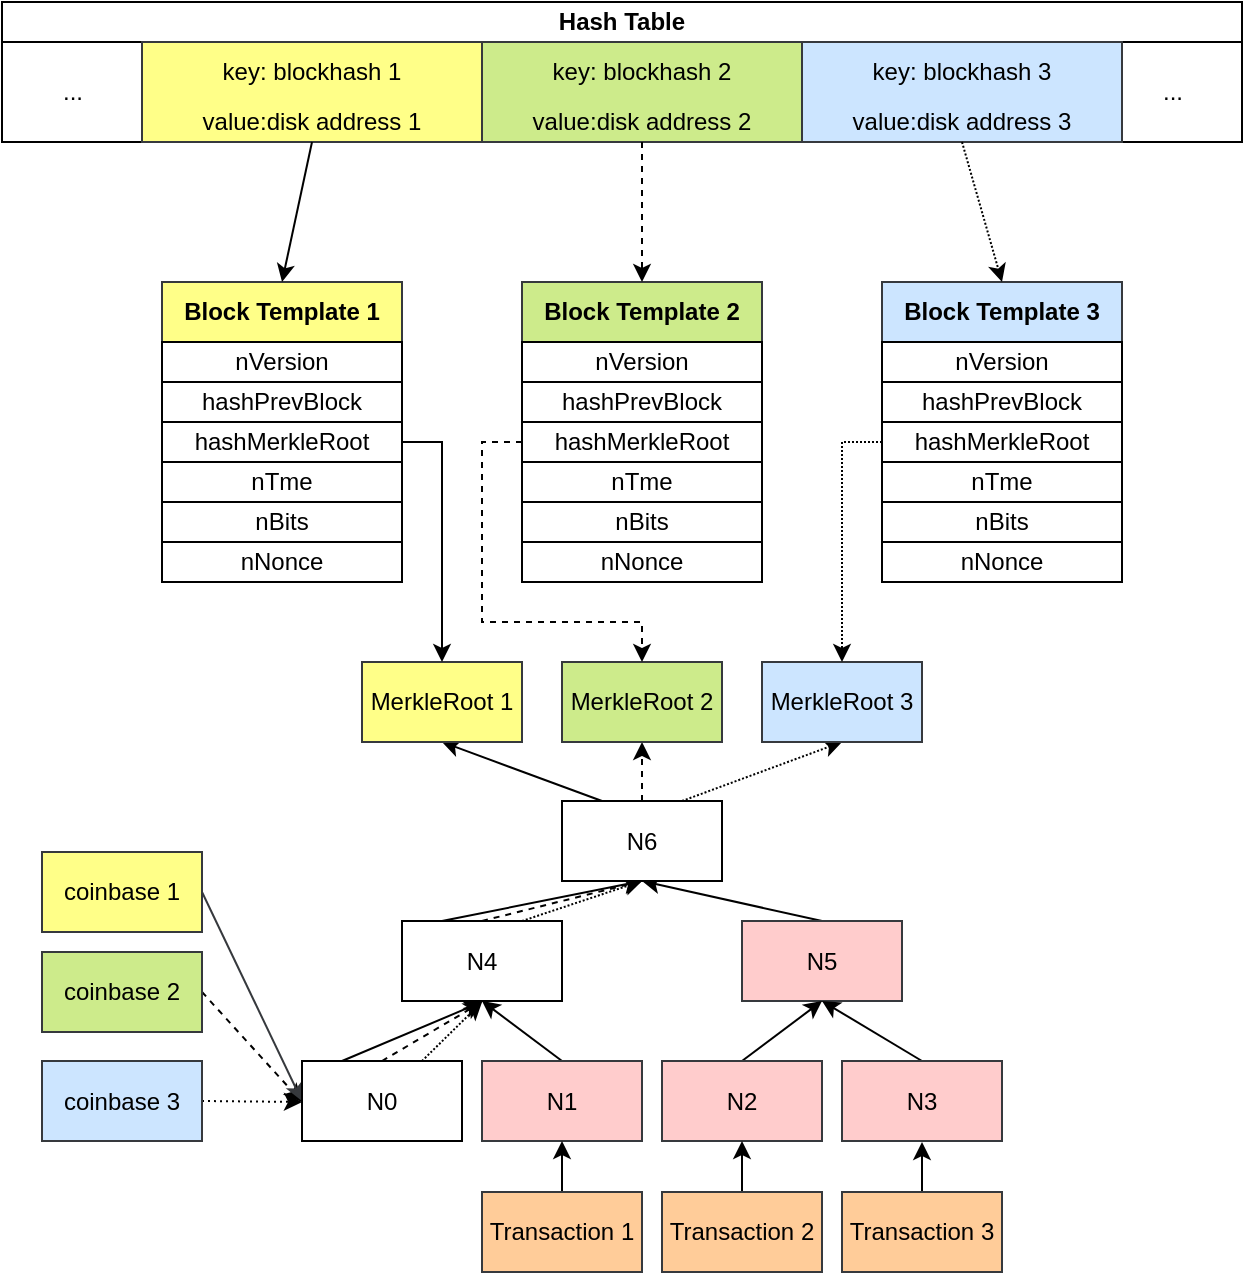 <mxfile version="21.6.9" type="github">
  <diagram name="第 1 页" id="zXcJVCyWCi9XS64Yp-L6">
    <mxGraphModel dx="1050" dy="594" grid="1" gridSize="10" guides="1" tooltips="1" connect="1" arrows="1" fold="1" page="1" pageScale="1" pageWidth="827" pageHeight="1169" math="0" shadow="0">
      <root>
        <mxCell id="0" />
        <mxCell id="1" parent="0" />
        <mxCell id="F0sHdKxu4SbobxZtZrkB-1" value="&lt;b&gt;Hash Table&lt;/b&gt;" style="whiteSpace=wrap;html=1;" vertex="1" parent="1">
          <mxGeometry x="200" y="80" width="620" height="20" as="geometry" />
        </mxCell>
        <mxCell id="F0sHdKxu4SbobxZtZrkB-16" style="edgeStyle=none;rounded=0;orthogonalLoop=1;jettySize=auto;html=1;exitX=0.5;exitY=0;exitDx=0;exitDy=0;" edge="1" parent="1" source="F0sHdKxu4SbobxZtZrkB-3">
          <mxGeometry relative="1" as="geometry">
            <mxPoint x="440" y="579.5" as="targetPoint" />
          </mxGeometry>
        </mxCell>
        <mxCell id="F0sHdKxu4SbobxZtZrkB-3" value="N1" style="whiteSpace=wrap;html=1;fillColor=#ffcccc;strokeColor=#36393d;" vertex="1" parent="1">
          <mxGeometry x="440" y="609.5" width="80" height="40" as="geometry" />
        </mxCell>
        <mxCell id="F0sHdKxu4SbobxZtZrkB-21" style="edgeStyle=none;rounded=0;orthogonalLoop=1;jettySize=auto;html=1;exitX=0.5;exitY=0;exitDx=0;exitDy=0;" edge="1" parent="1" source="F0sHdKxu4SbobxZtZrkB-6">
          <mxGeometry relative="1" as="geometry">
            <mxPoint x="520" y="519.5" as="targetPoint" />
          </mxGeometry>
        </mxCell>
        <mxCell id="F0sHdKxu4SbobxZtZrkB-6" value="N5" style="whiteSpace=wrap;html=1;fillColor=#ffcccc;strokeColor=#36393d;" vertex="1" parent="1">
          <mxGeometry x="570" y="539.5" width="80" height="40" as="geometry" />
        </mxCell>
        <mxCell id="F0sHdKxu4SbobxZtZrkB-29" style="edgeStyle=none;rounded=0;orthogonalLoop=1;jettySize=auto;html=1;exitX=1;exitY=0.5;exitDx=0;exitDy=0;dashed=1;" edge="1" parent="1" source="F0sHdKxu4SbobxZtZrkB-8">
          <mxGeometry relative="1" as="geometry">
            <mxPoint x="350" y="630" as="targetPoint" />
          </mxGeometry>
        </mxCell>
        <mxCell id="F0sHdKxu4SbobxZtZrkB-8" value="coinbase 2" style="whiteSpace=wrap;html=1;fillColor=#cdeb8b;strokeColor=#36393d;" vertex="1" parent="1">
          <mxGeometry x="220" y="555" width="80" height="40" as="geometry" />
        </mxCell>
        <mxCell id="F0sHdKxu4SbobxZtZrkB-12" style="edgeStyle=none;rounded=0;orthogonalLoop=1;jettySize=auto;html=1;exitX=0.5;exitY=0;exitDx=0;exitDy=0;entryX=0.5;entryY=1;entryDx=0;entryDy=0;" edge="1" parent="1" source="F0sHdKxu4SbobxZtZrkB-9" target="F0sHdKxu4SbobxZtZrkB-6">
          <mxGeometry relative="1" as="geometry" />
        </mxCell>
        <mxCell id="F0sHdKxu4SbobxZtZrkB-9" value="N2" style="whiteSpace=wrap;html=1;fillColor=#ffcccc;strokeColor=#36393d;" vertex="1" parent="1">
          <mxGeometry x="530" y="609.5" width="80" height="40" as="geometry" />
        </mxCell>
        <mxCell id="F0sHdKxu4SbobxZtZrkB-13" style="edgeStyle=none;rounded=0;orthogonalLoop=1;jettySize=auto;html=1;exitX=0.5;exitY=0;exitDx=0;exitDy=0;" edge="1" parent="1" source="F0sHdKxu4SbobxZtZrkB-10">
          <mxGeometry relative="1" as="geometry">
            <mxPoint x="610" y="579.5" as="targetPoint" />
          </mxGeometry>
        </mxCell>
        <mxCell id="F0sHdKxu4SbobxZtZrkB-10" value="N3" style="whiteSpace=wrap;html=1;fillColor=#ffcccc;strokeColor=#36393d;" vertex="1" parent="1">
          <mxGeometry x="620" y="609.5" width="80" height="40" as="geometry" />
        </mxCell>
        <mxCell id="F0sHdKxu4SbobxZtZrkB-20" style="edgeStyle=none;rounded=0;orthogonalLoop=1;jettySize=auto;html=1;exitX=0.5;exitY=0;exitDx=0;exitDy=0;entryX=0.5;entryY=1;entryDx=0;entryDy=0;dashed=1;" edge="1" parent="1" source="F0sHdKxu4SbobxZtZrkB-14" target="F0sHdKxu4SbobxZtZrkB-17">
          <mxGeometry relative="1" as="geometry" />
        </mxCell>
        <mxCell id="F0sHdKxu4SbobxZtZrkB-37" style="edgeStyle=none;rounded=0;orthogonalLoop=1;jettySize=auto;html=1;exitX=0.25;exitY=0;exitDx=0;exitDy=0;entryX=0.5;entryY=1;entryDx=0;entryDy=0;" edge="1" parent="1" source="F0sHdKxu4SbobxZtZrkB-14" target="F0sHdKxu4SbobxZtZrkB-17">
          <mxGeometry relative="1" as="geometry" />
        </mxCell>
        <mxCell id="F0sHdKxu4SbobxZtZrkB-38" style="edgeStyle=none;rounded=0;orthogonalLoop=1;jettySize=auto;html=1;exitX=0.75;exitY=0;exitDx=0;exitDy=0;entryX=0.5;entryY=1;entryDx=0;entryDy=0;dashed=1;dashPattern=1 1;" edge="1" parent="1" source="F0sHdKxu4SbobxZtZrkB-14" target="F0sHdKxu4SbobxZtZrkB-17">
          <mxGeometry relative="1" as="geometry" />
        </mxCell>
        <mxCell id="F0sHdKxu4SbobxZtZrkB-14" value="N4" style="whiteSpace=wrap;html=1;" vertex="1" parent="1">
          <mxGeometry x="400" y="539.5" width="80" height="40" as="geometry" />
        </mxCell>
        <mxCell id="F0sHdKxu4SbobxZtZrkB-44" style="edgeStyle=none;rounded=0;orthogonalLoop=1;jettySize=auto;html=1;exitX=0.25;exitY=0;exitDx=0;exitDy=0;entryX=0.5;entryY=1;entryDx=0;entryDy=0;" edge="1" parent="1" source="F0sHdKxu4SbobxZtZrkB-17" target="F0sHdKxu4SbobxZtZrkB-41">
          <mxGeometry relative="1" as="geometry" />
        </mxCell>
        <mxCell id="F0sHdKxu4SbobxZtZrkB-45" style="edgeStyle=none;rounded=0;orthogonalLoop=1;jettySize=auto;html=1;exitX=0.5;exitY=0;exitDx=0;exitDy=0;entryX=0.5;entryY=1;entryDx=0;entryDy=0;dashed=1;" edge="1" parent="1" source="F0sHdKxu4SbobxZtZrkB-17" target="F0sHdKxu4SbobxZtZrkB-42">
          <mxGeometry relative="1" as="geometry" />
        </mxCell>
        <mxCell id="F0sHdKxu4SbobxZtZrkB-46" style="edgeStyle=none;rounded=0;orthogonalLoop=1;jettySize=auto;html=1;exitX=0.75;exitY=0;exitDx=0;exitDy=0;entryX=0.5;entryY=1;entryDx=0;entryDy=0;dashed=1;dashPattern=1 1;" edge="1" parent="1" source="F0sHdKxu4SbobxZtZrkB-17" target="F0sHdKxu4SbobxZtZrkB-43">
          <mxGeometry relative="1" as="geometry" />
        </mxCell>
        <mxCell id="F0sHdKxu4SbobxZtZrkB-17" value="N6" style="whiteSpace=wrap;html=1;" vertex="1" parent="1">
          <mxGeometry x="480" y="479.5" width="80" height="40" as="geometry" />
        </mxCell>
        <mxCell id="F0sHdKxu4SbobxZtZrkB-28" style="edgeStyle=none;rounded=0;orthogonalLoop=1;jettySize=auto;html=1;exitX=1;exitY=0.5;exitDx=0;exitDy=0;entryX=0;entryY=0.5;entryDx=0;entryDy=0;fillColor=#ffff88;strokeColor=#36393d;" edge="1" parent="1" source="F0sHdKxu4SbobxZtZrkB-22" target="F0sHdKxu4SbobxZtZrkB-27">
          <mxGeometry relative="1" as="geometry" />
        </mxCell>
        <mxCell id="F0sHdKxu4SbobxZtZrkB-22" value="coinbase 1" style="whiteSpace=wrap;html=1;fillColor=#ffff88;strokeColor=#36393d;" vertex="1" parent="1">
          <mxGeometry x="220" y="505" width="80" height="40" as="geometry" />
        </mxCell>
        <mxCell id="F0sHdKxu4SbobxZtZrkB-30" style="edgeStyle=none;rounded=0;orthogonalLoop=1;jettySize=auto;html=1;exitX=1;exitY=0.5;exitDx=0;exitDy=0;dashed=1;dashPattern=1 2;" edge="1" parent="1" source="F0sHdKxu4SbobxZtZrkB-23">
          <mxGeometry relative="1" as="geometry">
            <mxPoint x="350" y="630" as="targetPoint" />
          </mxGeometry>
        </mxCell>
        <mxCell id="F0sHdKxu4SbobxZtZrkB-23" value="coinbase 3" style="whiteSpace=wrap;html=1;fillColor=#cce5ff;strokeColor=#36393d;" vertex="1" parent="1">
          <mxGeometry x="220" y="609.5" width="80" height="40" as="geometry" />
        </mxCell>
        <mxCell id="F0sHdKxu4SbobxZtZrkB-34" style="edgeStyle=none;rounded=0;orthogonalLoop=1;jettySize=auto;html=1;exitX=0.25;exitY=0;exitDx=0;exitDy=0;" edge="1" parent="1" source="F0sHdKxu4SbobxZtZrkB-27">
          <mxGeometry relative="1" as="geometry">
            <mxPoint x="440" y="580" as="targetPoint" />
          </mxGeometry>
        </mxCell>
        <mxCell id="F0sHdKxu4SbobxZtZrkB-35" style="edgeStyle=none;rounded=0;orthogonalLoop=1;jettySize=auto;html=1;exitX=0.5;exitY=0;exitDx=0;exitDy=0;dashed=1;" edge="1" parent="1" source="F0sHdKxu4SbobxZtZrkB-27">
          <mxGeometry relative="1" as="geometry">
            <mxPoint x="440" y="580" as="targetPoint" />
          </mxGeometry>
        </mxCell>
        <mxCell id="F0sHdKxu4SbobxZtZrkB-36" style="edgeStyle=none;rounded=0;orthogonalLoop=1;jettySize=auto;html=1;exitX=0.75;exitY=0;exitDx=0;exitDy=0;dashed=1;dashPattern=1 1;" edge="1" parent="1" source="F0sHdKxu4SbobxZtZrkB-27">
          <mxGeometry relative="1" as="geometry">
            <mxPoint x="440" y="580" as="targetPoint" />
          </mxGeometry>
        </mxCell>
        <mxCell id="F0sHdKxu4SbobxZtZrkB-27" value="N0" style="whiteSpace=wrap;html=1;" vertex="1" parent="1">
          <mxGeometry x="350" y="609.5" width="80" height="40" as="geometry" />
        </mxCell>
        <mxCell id="F0sHdKxu4SbobxZtZrkB-41" value="MerkleRoot 1" style="whiteSpace=wrap;html=1;fillColor=#ffff88;strokeColor=#36393d;" vertex="1" parent="1">
          <mxGeometry x="380" y="410" width="80" height="40" as="geometry" />
        </mxCell>
        <mxCell id="F0sHdKxu4SbobxZtZrkB-42" value="MerkleRoot 2" style="whiteSpace=wrap;html=1;fillColor=#cdeb8b;strokeColor=#36393d;" vertex="1" parent="1">
          <mxGeometry x="480" y="410" width="80" height="40" as="geometry" />
        </mxCell>
        <mxCell id="F0sHdKxu4SbobxZtZrkB-43" value="MerkleRoot 3" style="whiteSpace=wrap;html=1;fillColor=#cce5ff;strokeColor=#36393d;" vertex="1" parent="1">
          <mxGeometry x="580" y="410" width="80" height="40" as="geometry" />
        </mxCell>
        <mxCell id="F0sHdKxu4SbobxZtZrkB-52" style="edgeStyle=none;rounded=0;orthogonalLoop=1;jettySize=auto;html=1;exitX=0.5;exitY=0;exitDx=0;exitDy=0;entryX=0.5;entryY=1;entryDx=0;entryDy=0;" edge="1" parent="1" source="F0sHdKxu4SbobxZtZrkB-48" target="F0sHdKxu4SbobxZtZrkB-9">
          <mxGeometry relative="1" as="geometry" />
        </mxCell>
        <mxCell id="F0sHdKxu4SbobxZtZrkB-48" value="Transaction 2" style="whiteSpace=wrap;html=1;fillColor=#ffcc99;strokeColor=#36393d;" vertex="1" parent="1">
          <mxGeometry x="530" y="675" width="80" height="40" as="geometry" />
        </mxCell>
        <mxCell id="F0sHdKxu4SbobxZtZrkB-53" style="edgeStyle=none;rounded=0;orthogonalLoop=1;jettySize=auto;html=1;exitX=0.5;exitY=0;exitDx=0;exitDy=0;" edge="1" parent="1" source="F0sHdKxu4SbobxZtZrkB-49">
          <mxGeometry relative="1" as="geometry">
            <mxPoint x="660" y="650" as="targetPoint" />
          </mxGeometry>
        </mxCell>
        <mxCell id="F0sHdKxu4SbobxZtZrkB-49" value="Transaction 3" style="whiteSpace=wrap;html=1;fillColor=#ffcc99;strokeColor=#36393d;" vertex="1" parent="1">
          <mxGeometry x="620" y="675" width="80" height="40" as="geometry" />
        </mxCell>
        <mxCell id="F0sHdKxu4SbobxZtZrkB-51" style="edgeStyle=none;rounded=0;orthogonalLoop=1;jettySize=auto;html=1;exitX=0.5;exitY=0;exitDx=0;exitDy=0;entryX=0.5;entryY=1;entryDx=0;entryDy=0;" edge="1" parent="1" source="F0sHdKxu4SbobxZtZrkB-50" target="F0sHdKxu4SbobxZtZrkB-3">
          <mxGeometry relative="1" as="geometry" />
        </mxCell>
        <mxCell id="F0sHdKxu4SbobxZtZrkB-50" value="Transaction 1" style="whiteSpace=wrap;html=1;fillColor=#ffcc99;strokeColor=#36393d;" vertex="1" parent="1">
          <mxGeometry x="440" y="675" width="80" height="40" as="geometry" />
        </mxCell>
        <mxCell id="F0sHdKxu4SbobxZtZrkB-55" value="&lt;b&gt;Block Template 1&lt;/b&gt;" style="whiteSpace=wrap;html=1;fillColor=#ffff88;strokeColor=#36393d;" vertex="1" parent="1">
          <mxGeometry x="280" y="220" width="120" height="30" as="geometry" />
        </mxCell>
        <mxCell id="F0sHdKxu4SbobxZtZrkB-57" value="" style="whiteSpace=wrap;html=1;" vertex="1" parent="1">
          <mxGeometry x="280" y="250" width="120" height="120" as="geometry" />
        </mxCell>
        <mxCell id="F0sHdKxu4SbobxZtZrkB-58" value="nVersion" style="whiteSpace=wrap;html=1;" vertex="1" parent="1">
          <mxGeometry x="280" y="250" width="120" height="20" as="geometry" />
        </mxCell>
        <mxCell id="F0sHdKxu4SbobxZtZrkB-59" value="hashPrevBlock" style="whiteSpace=wrap;html=1;" vertex="1" parent="1">
          <mxGeometry x="280" y="270" width="120" height="20" as="geometry" />
        </mxCell>
        <mxCell id="F0sHdKxu4SbobxZtZrkB-60" value="nTme" style="whiteSpace=wrap;html=1;" vertex="1" parent="1">
          <mxGeometry x="280" y="310" width="120" height="20" as="geometry" />
        </mxCell>
        <mxCell id="F0sHdKxu4SbobxZtZrkB-61" value="nBits" style="whiteSpace=wrap;html=1;" vertex="1" parent="1">
          <mxGeometry x="280" y="330" width="120" height="20" as="geometry" />
        </mxCell>
        <mxCell id="F0sHdKxu4SbobxZtZrkB-81" style="edgeStyle=orthogonalEdgeStyle;rounded=0;orthogonalLoop=1;jettySize=auto;html=1;exitX=1;exitY=0.5;exitDx=0;exitDy=0;entryX=0.5;entryY=0;entryDx=0;entryDy=0;" edge="1" parent="1" source="F0sHdKxu4SbobxZtZrkB-63" target="F0sHdKxu4SbobxZtZrkB-41">
          <mxGeometry relative="1" as="geometry" />
        </mxCell>
        <mxCell id="F0sHdKxu4SbobxZtZrkB-62" value="nNonce" style="whiteSpace=wrap;html=1;" vertex="1" parent="1">
          <mxGeometry x="280" y="350" width="120" height="20" as="geometry" />
        </mxCell>
        <mxCell id="F0sHdKxu4SbobxZtZrkB-63" value="hashMerkleRoot" style="whiteSpace=wrap;html=1;" vertex="1" parent="1">
          <mxGeometry x="280" y="290" width="120" height="20" as="geometry" />
        </mxCell>
        <mxCell id="F0sHdKxu4SbobxZtZrkB-65" value="&lt;b&gt;Block Template 2&lt;/b&gt;" style="whiteSpace=wrap;html=1;fillColor=#cdeb8b;strokeColor=#36393d;" vertex="1" parent="1">
          <mxGeometry x="460" y="220" width="120" height="30" as="geometry" />
        </mxCell>
        <mxCell id="F0sHdKxu4SbobxZtZrkB-66" value="" style="whiteSpace=wrap;html=1;" vertex="1" parent="1">
          <mxGeometry x="460" y="250" width="120" height="120" as="geometry" />
        </mxCell>
        <mxCell id="F0sHdKxu4SbobxZtZrkB-67" value="nVersion" style="whiteSpace=wrap;html=1;" vertex="1" parent="1">
          <mxGeometry x="460" y="250" width="120" height="20" as="geometry" />
        </mxCell>
        <mxCell id="F0sHdKxu4SbobxZtZrkB-68" value="hashPrevBlock" style="whiteSpace=wrap;html=1;" vertex="1" parent="1">
          <mxGeometry x="460" y="270" width="120" height="20" as="geometry" />
        </mxCell>
        <mxCell id="F0sHdKxu4SbobxZtZrkB-69" value="nTme" style="whiteSpace=wrap;html=1;" vertex="1" parent="1">
          <mxGeometry x="460" y="310" width="120" height="20" as="geometry" />
        </mxCell>
        <mxCell id="F0sHdKxu4SbobxZtZrkB-70" value="nBits" style="whiteSpace=wrap;html=1;" vertex="1" parent="1">
          <mxGeometry x="460" y="330" width="120" height="20" as="geometry" />
        </mxCell>
        <mxCell id="F0sHdKxu4SbobxZtZrkB-82" style="edgeStyle=orthogonalEdgeStyle;rounded=0;orthogonalLoop=1;jettySize=auto;html=1;exitX=0;exitY=0.5;exitDx=0;exitDy=0;entryX=0.5;entryY=0;entryDx=0;entryDy=0;dashed=1;" edge="1" parent="1" source="F0sHdKxu4SbobxZtZrkB-72" target="F0sHdKxu4SbobxZtZrkB-42">
          <mxGeometry relative="1" as="geometry">
            <Array as="points">
              <mxPoint x="440" y="300" />
              <mxPoint x="440" y="390" />
              <mxPoint x="520" y="390" />
            </Array>
          </mxGeometry>
        </mxCell>
        <mxCell id="F0sHdKxu4SbobxZtZrkB-71" value="nNonce" style="whiteSpace=wrap;html=1;" vertex="1" parent="1">
          <mxGeometry x="460" y="350" width="120" height="20" as="geometry" />
        </mxCell>
        <mxCell id="F0sHdKxu4SbobxZtZrkB-72" value="hashMerkleRoot" style="whiteSpace=wrap;html=1;" vertex="1" parent="1">
          <mxGeometry x="460" y="290" width="120" height="20" as="geometry" />
        </mxCell>
        <mxCell id="F0sHdKxu4SbobxZtZrkB-73" value="&lt;b&gt;Block Template 3&lt;/b&gt;" style="whiteSpace=wrap;html=1;fillColor=#cce5ff;strokeColor=#36393d;" vertex="1" parent="1">
          <mxGeometry x="640" y="220" width="120" height="30" as="geometry" />
        </mxCell>
        <mxCell id="F0sHdKxu4SbobxZtZrkB-74" value="" style="whiteSpace=wrap;html=1;" vertex="1" parent="1">
          <mxGeometry x="640" y="250" width="120" height="120" as="geometry" />
        </mxCell>
        <mxCell id="F0sHdKxu4SbobxZtZrkB-75" value="nVersion" style="whiteSpace=wrap;html=1;" vertex="1" parent="1">
          <mxGeometry x="640" y="250" width="120" height="20" as="geometry" />
        </mxCell>
        <mxCell id="F0sHdKxu4SbobxZtZrkB-76" value="hashPrevBlock" style="whiteSpace=wrap;html=1;" vertex="1" parent="1">
          <mxGeometry x="640" y="270" width="120" height="20" as="geometry" />
        </mxCell>
        <mxCell id="F0sHdKxu4SbobxZtZrkB-77" value="nTme" style="whiteSpace=wrap;html=1;" vertex="1" parent="1">
          <mxGeometry x="640" y="310" width="120" height="20" as="geometry" />
        </mxCell>
        <mxCell id="F0sHdKxu4SbobxZtZrkB-78" value="nBits" style="whiteSpace=wrap;html=1;" vertex="1" parent="1">
          <mxGeometry x="640" y="330" width="120" height="20" as="geometry" />
        </mxCell>
        <mxCell id="F0sHdKxu4SbobxZtZrkB-83" style="edgeStyle=orthogonalEdgeStyle;rounded=0;orthogonalLoop=1;jettySize=auto;html=1;exitX=0;exitY=0.5;exitDx=0;exitDy=0;entryX=0.5;entryY=0;entryDx=0;entryDy=0;dashed=1;dashPattern=1 1;" edge="1" parent="1" source="F0sHdKxu4SbobxZtZrkB-80" target="F0sHdKxu4SbobxZtZrkB-43">
          <mxGeometry relative="1" as="geometry" />
        </mxCell>
        <mxCell id="F0sHdKxu4SbobxZtZrkB-79" value="nNonce" style="whiteSpace=wrap;html=1;" vertex="1" parent="1">
          <mxGeometry x="640" y="350" width="120" height="20" as="geometry" />
        </mxCell>
        <mxCell id="F0sHdKxu4SbobxZtZrkB-80" value="hashMerkleRoot" style="whiteSpace=wrap;html=1;" vertex="1" parent="1">
          <mxGeometry x="640" y="290" width="120" height="20" as="geometry" />
        </mxCell>
        <mxCell id="F0sHdKxu4SbobxZtZrkB-86" value="" style="whiteSpace=wrap;html=1;" vertex="1" parent="1">
          <mxGeometry x="200" y="100" width="620" height="50" as="geometry" />
        </mxCell>
        <mxCell id="F0sHdKxu4SbobxZtZrkB-87" value="" style="whiteSpace=wrap;html=1;fillColor=#ffff88;strokeColor=#36393d;" vertex="1" parent="1">
          <mxGeometry x="270" y="100" width="170" height="50" as="geometry" />
        </mxCell>
        <mxCell id="F0sHdKxu4SbobxZtZrkB-88" value="" style="whiteSpace=wrap;html=1;fillColor=#cdeb8b;strokeColor=#36393d;" vertex="1" parent="1">
          <mxGeometry x="440" y="100" width="160" height="50" as="geometry" />
        </mxCell>
        <mxCell id="F0sHdKxu4SbobxZtZrkB-89" value="" style="whiteSpace=wrap;html=1;fillColor=#cce5ff;strokeColor=#36393d;" vertex="1" parent="1">
          <mxGeometry x="600" y="100" width="160" height="50" as="geometry" />
        </mxCell>
        <mxCell id="F0sHdKxu4SbobxZtZrkB-90" value="key: blockhash 1" style="whiteSpace=wrap;html=1;fillColor=none;strokeColor=none;" vertex="1" parent="1">
          <mxGeometry x="270" y="100" width="170" height="30" as="geometry" />
        </mxCell>
        <mxCell id="F0sHdKxu4SbobxZtZrkB-101" style="edgeStyle=none;rounded=0;orthogonalLoop=1;jettySize=auto;html=1;exitX=0.5;exitY=1;exitDx=0;exitDy=0;entryX=0.5;entryY=0;entryDx=0;entryDy=0;" edge="1" parent="1" source="F0sHdKxu4SbobxZtZrkB-91" target="F0sHdKxu4SbobxZtZrkB-55">
          <mxGeometry relative="1" as="geometry" />
        </mxCell>
        <mxCell id="F0sHdKxu4SbobxZtZrkB-91" value="value:disk address 1" style="whiteSpace=wrap;html=1;fillColor=none;strokeColor=none;" vertex="1" parent="1">
          <mxGeometry x="270" y="130" width="170" height="20" as="geometry" />
        </mxCell>
        <mxCell id="F0sHdKxu4SbobxZtZrkB-93" value="key: blockhash 2" style="whiteSpace=wrap;html=1;fillColor=none;strokeColor=none;" vertex="1" parent="1">
          <mxGeometry x="440" y="100" width="160" height="30" as="geometry" />
        </mxCell>
        <mxCell id="F0sHdKxu4SbobxZtZrkB-102" style="edgeStyle=none;rounded=0;orthogonalLoop=1;jettySize=auto;html=1;exitX=0.5;exitY=1;exitDx=0;exitDy=0;entryX=0.5;entryY=0;entryDx=0;entryDy=0;dashed=1;" edge="1" parent="1" source="F0sHdKxu4SbobxZtZrkB-94" target="F0sHdKxu4SbobxZtZrkB-65">
          <mxGeometry relative="1" as="geometry" />
        </mxCell>
        <mxCell id="F0sHdKxu4SbobxZtZrkB-94" value="value:disk address 2" style="whiteSpace=wrap;html=1;fillColor=none;strokeColor=none;" vertex="1" parent="1">
          <mxGeometry x="440" y="130" width="160" height="20" as="geometry" />
        </mxCell>
        <mxCell id="F0sHdKxu4SbobxZtZrkB-95" value="key: blockhash 3" style="whiteSpace=wrap;html=1;fillColor=none;strokeColor=none;" vertex="1" parent="1">
          <mxGeometry x="600" y="100" width="160" height="30" as="geometry" />
        </mxCell>
        <mxCell id="F0sHdKxu4SbobxZtZrkB-103" style="edgeStyle=none;rounded=0;orthogonalLoop=1;jettySize=auto;html=1;exitX=0.5;exitY=1;exitDx=0;exitDy=0;entryX=0.5;entryY=0;entryDx=0;entryDy=0;dashed=1;dashPattern=1 1;" edge="1" parent="1" source="F0sHdKxu4SbobxZtZrkB-96" target="F0sHdKxu4SbobxZtZrkB-73">
          <mxGeometry relative="1" as="geometry" />
        </mxCell>
        <mxCell id="F0sHdKxu4SbobxZtZrkB-96" value="value:disk address 3" style="whiteSpace=wrap;html=1;fillColor=none;strokeColor=none;" vertex="1" parent="1">
          <mxGeometry x="600" y="130" width="160" height="20" as="geometry" />
        </mxCell>
        <mxCell id="F0sHdKxu4SbobxZtZrkB-98" value="..." style="text;html=1;align=center;verticalAlign=middle;resizable=0;points=[];autosize=1;strokeColor=none;fillColor=none;" vertex="1" parent="1">
          <mxGeometry x="220" y="110" width="30" height="30" as="geometry" />
        </mxCell>
        <mxCell id="F0sHdKxu4SbobxZtZrkB-100" value="..." style="text;html=1;align=center;verticalAlign=middle;resizable=0;points=[];autosize=1;strokeColor=none;fillColor=none;" vertex="1" parent="1">
          <mxGeometry x="770" y="110" width="30" height="30" as="geometry" />
        </mxCell>
      </root>
    </mxGraphModel>
  </diagram>
</mxfile>
